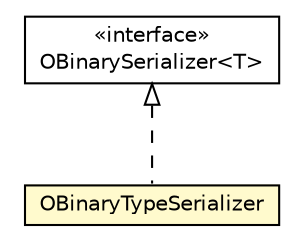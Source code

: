 #!/usr/local/bin/dot
#
# Class diagram 
# Generated by UMLGraph version R5_6-24-gf6e263 (http://www.umlgraph.org/)
#

digraph G {
	edge [fontname="Helvetica",fontsize=10,labelfontname="Helvetica",labelfontsize=10];
	node [fontname="Helvetica",fontsize=10,shape=plaintext];
	nodesep=0.25;
	ranksep=0.5;
	// com.orientechnologies.common.serialization.types.OBinarySerializer<T>
	c758172 [label=<<table title="com.orientechnologies.common.serialization.types.OBinarySerializer" border="0" cellborder="1" cellspacing="0" cellpadding="2" port="p" href="./OBinarySerializer.html">
		<tr><td><table border="0" cellspacing="0" cellpadding="1">
<tr><td align="center" balign="center"> &#171;interface&#187; </td></tr>
<tr><td align="center" balign="center"> OBinarySerializer&lt;T&gt; </td></tr>
		</table></td></tr>
		</table>>, URL="./OBinarySerializer.html", fontname="Helvetica", fontcolor="black", fontsize=10.0];
	// com.orientechnologies.common.serialization.types.OBinaryTypeSerializer
	c758178 [label=<<table title="com.orientechnologies.common.serialization.types.OBinaryTypeSerializer" border="0" cellborder="1" cellspacing="0" cellpadding="2" port="p" bgcolor="lemonChiffon" href="./OBinaryTypeSerializer.html">
		<tr><td><table border="0" cellspacing="0" cellpadding="1">
<tr><td align="center" balign="center"> OBinaryTypeSerializer </td></tr>
		</table></td></tr>
		</table>>, URL="./OBinaryTypeSerializer.html", fontname="Helvetica", fontcolor="black", fontsize=10.0];
	//com.orientechnologies.common.serialization.types.OBinaryTypeSerializer implements com.orientechnologies.common.serialization.types.OBinarySerializer<T>
	c758172:p -> c758178:p [dir=back,arrowtail=empty,style=dashed];
}

